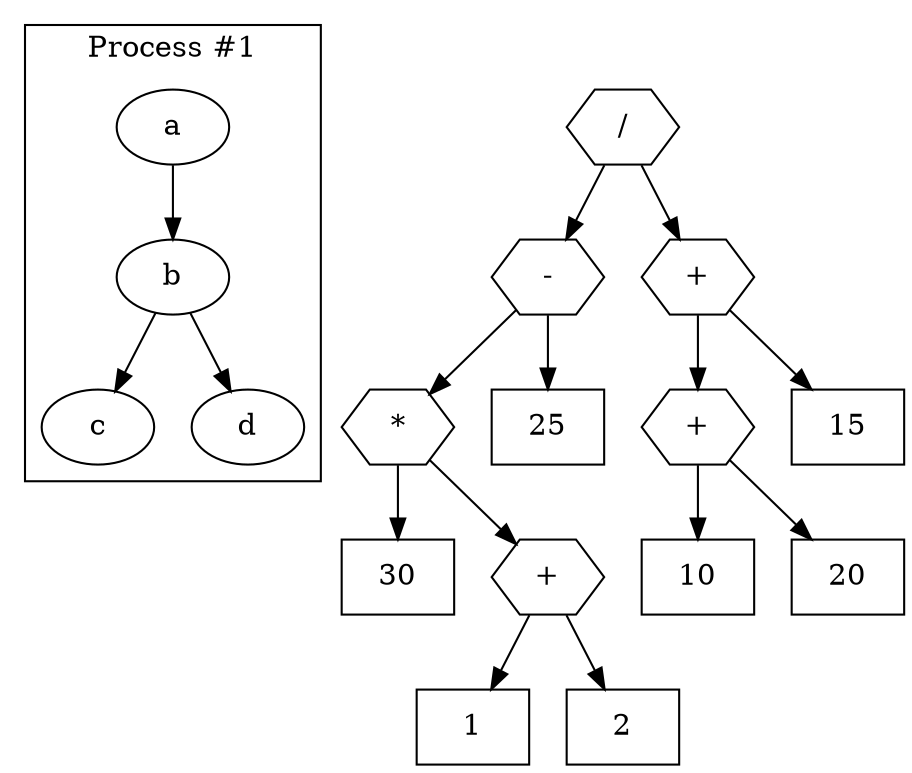 digraph G {
    subgraph cluster_0 {
    label = "Process #1";
    a -> b -> c;
    b -> d;
    }

    1 [label="/",shape = "hexagon"]
    2 [label="-",shape = "hexagon"]
    1 -> 2
    3 [label="*",shape = "hexagon"]
    2 -> 3
    4 [label="30",shape="box"]
    3 -> 4
    5 [label="+",shape = "hexagon"]
    3 -> 5
    6 [label="1",shape="box"]
    5 -> 6
    7 [label="2",shape="box"]
    5 -> 7
    8 [label="25",shape="box"]
    2 -> 8
    9 [label="+",shape = "hexagon"]
    1 -> 9
    10 [label="+",shape = "hexagon"]
    9 -> 10
    11 [label="10",shape="box"]
    10 -> 11
    12 [label="20",shape="box"]
    10 -> 12
    13 [label="15",shape="box"]
    9 -> 13
}